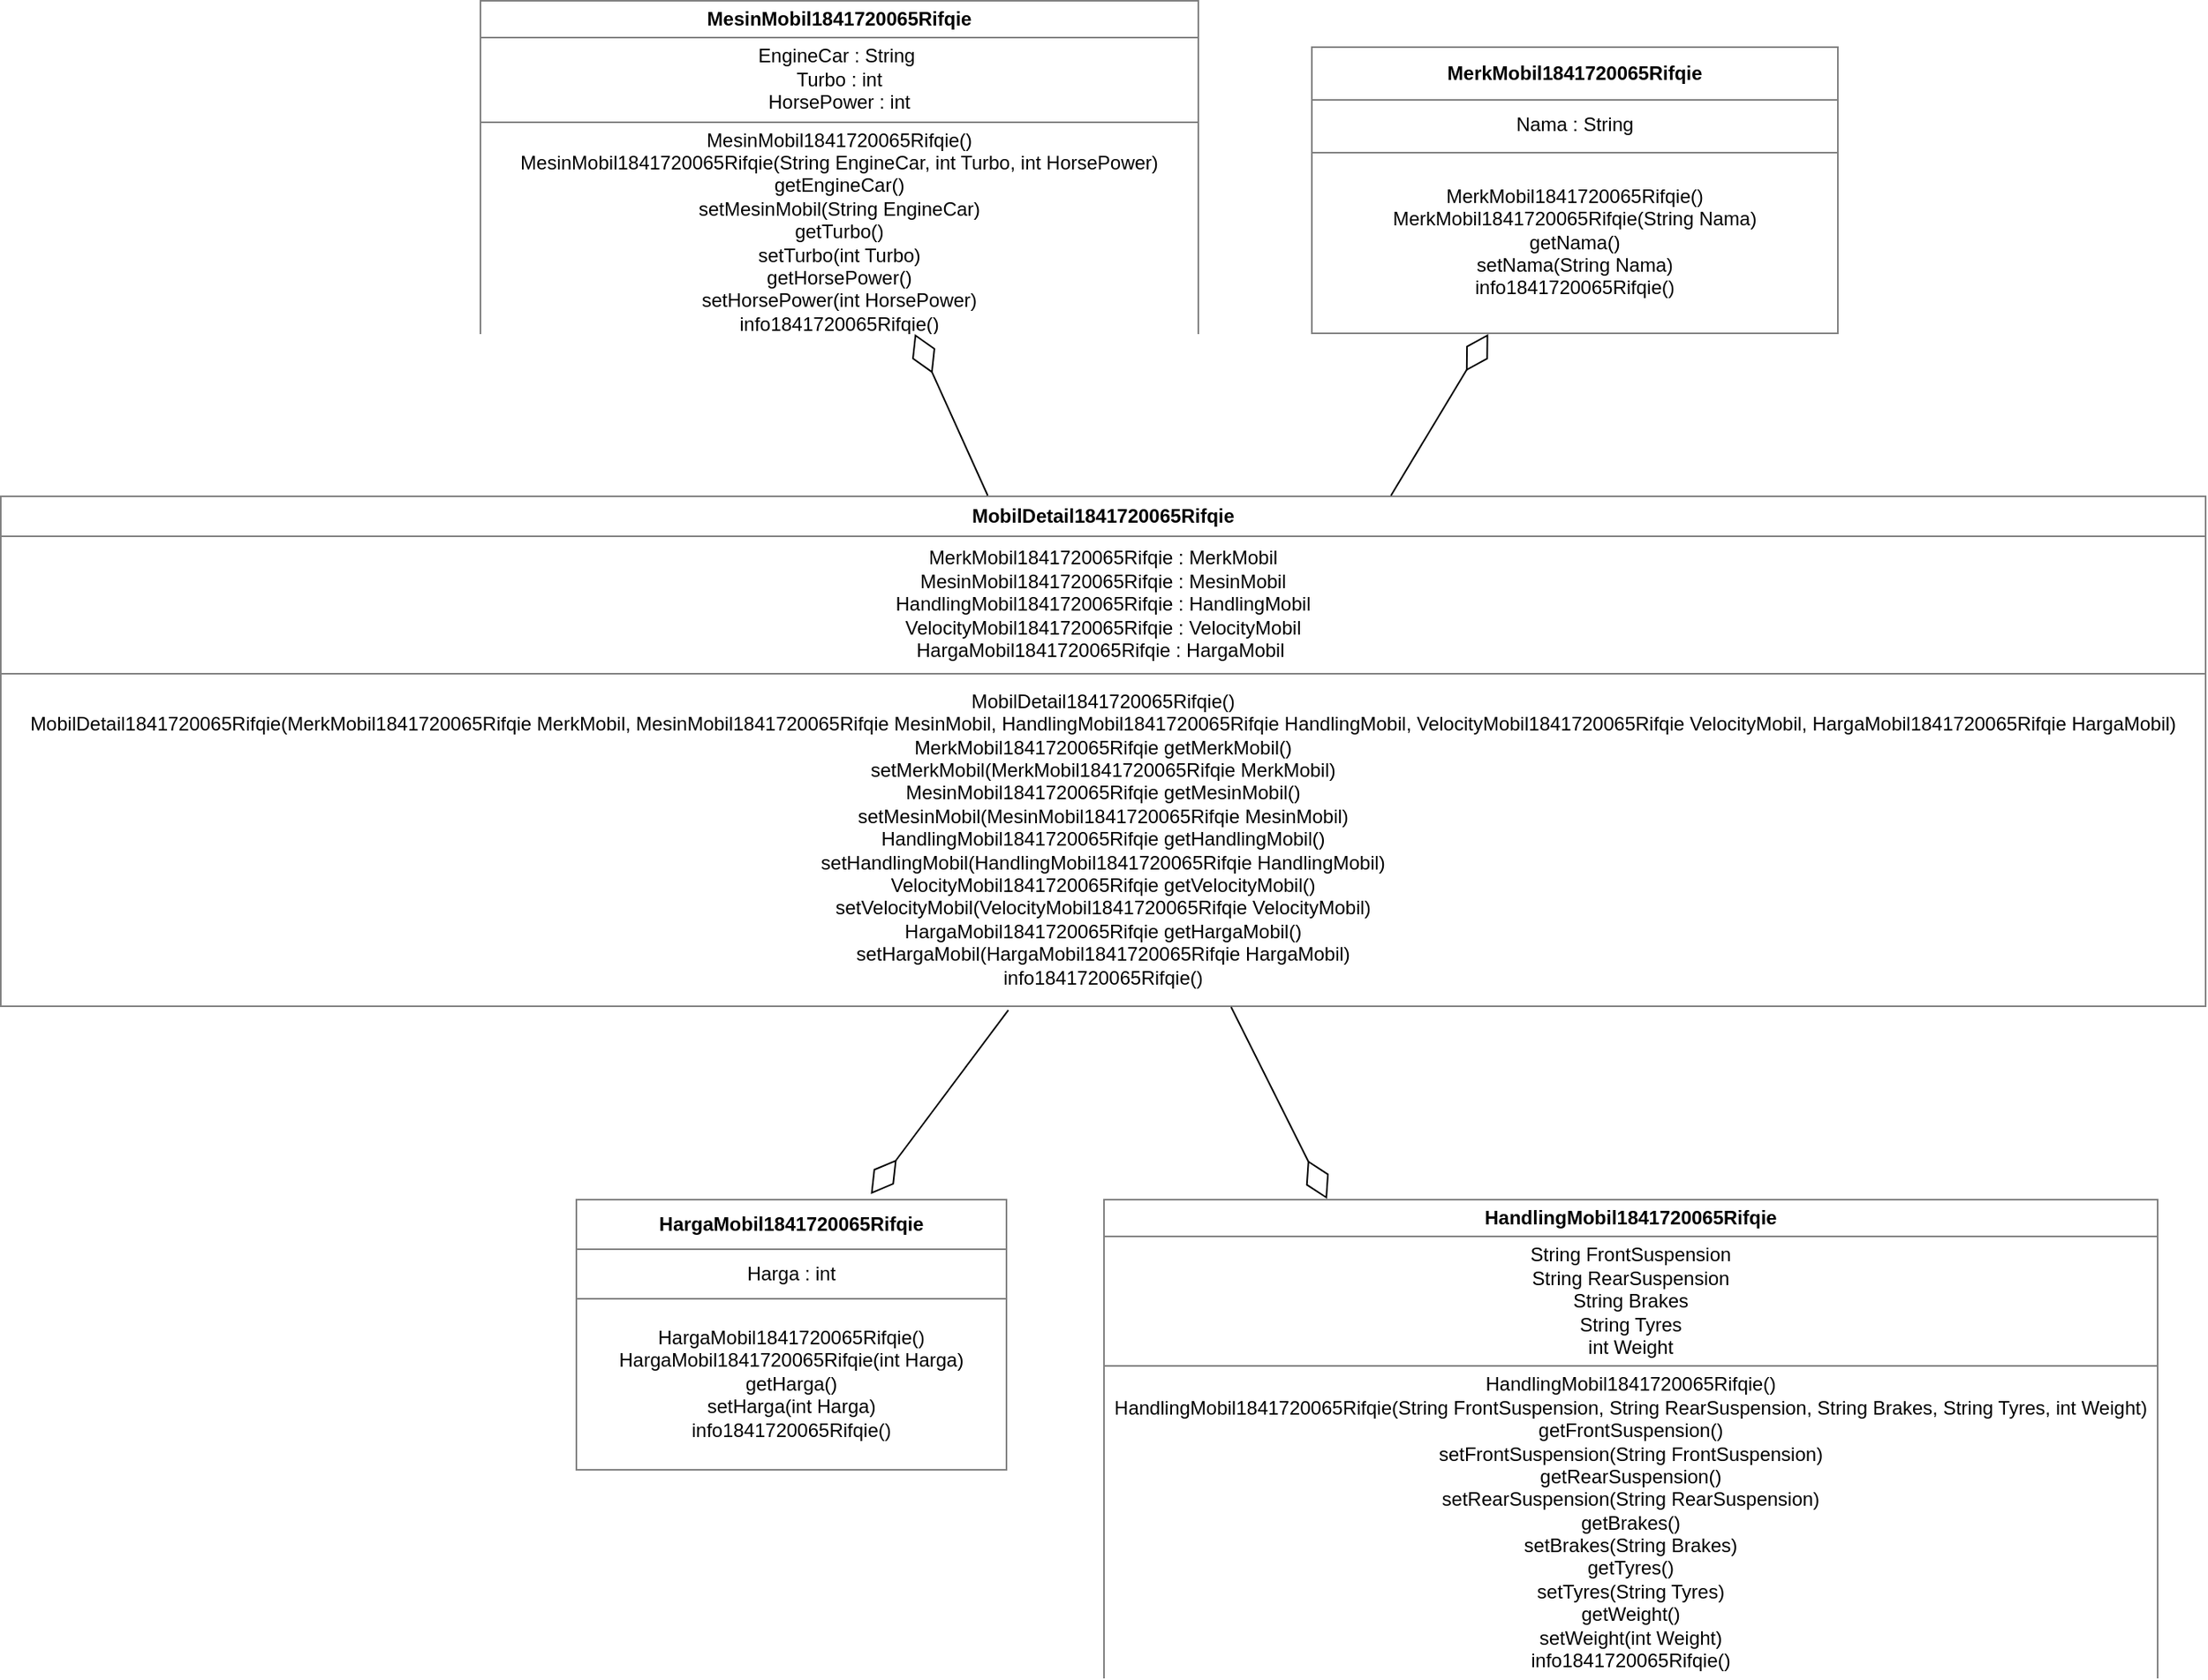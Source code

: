 <mxfile version="11.3.0" pages="1"><diagram id="959nCf00E1hCkICpy4ra" name="Page-1"><mxGraphModel dx="1280" dy="1677" grid="1" gridSize="10" guides="1" tooltips="1" connect="1" arrows="1" fold="1" page="1" pageScale="1" pageWidth="850" pageHeight="1100" math="0" shadow="0"><root><mxCell id="0"/><mxCell id="1" parent="0"/><mxCell id="NTfyeIXQbMhkXrguL9Ma-2" value="&lt;table border=&quot;1&quot; width=&quot;100%&quot; cellpadding=&quot;4&quot; style=&quot;width: 100% ; height: 100% ; border-collapse: collapse&quot;&gt;&lt;tbody&gt;&lt;tr&gt;&lt;th align=&quot;center&quot;&gt;MobilDetail1841720065Rifqie&lt;/th&gt;&lt;/tr&gt;&lt;tr&gt;&lt;td align=&quot;center&quot;&gt;MerkMobil1841720065Rifqie&amp;nbsp;: MerkMobil&lt;br&gt;MesinMobil1841720065Rifqie&amp;nbsp;: MesinMobil&lt;br&gt;HandlingMobil1841720065Rifqie&amp;nbsp;: HandlingMobil&lt;br&gt;VelocityMobil1841720065Rifqie&amp;nbsp;: VelocityMobil&lt;br&gt;HargaMobil1841720065Rifqie&amp;nbsp;: HargaMobil&amp;nbsp;&lt;br&gt;&lt;/td&gt;&lt;/tr&gt;&lt;tr&gt;&lt;td align=&quot;center&quot;&gt;MobilDetail1841720065Rifqie()&lt;br&gt;MobilDetail1841720065Rifqie(MerkMobil1841720065Rifqie MerkMobil, MesinMobil1841720065Rifqie MesinMobil, HandlingMobil1841720065Rifqie HandlingMobil, VelocityMobil1841720065Rifqie VelocityMobil, HargaMobil1841720065Rifqie HargaMobil)&lt;br&gt;MerkMobil1841720065Rifqie getMerkMobil()&lt;br&gt;setMerkMobil(MerkMobil1841720065Rifqie MerkMobil)&lt;br&gt;MesinMobil1841720065Rifqie getMesinMobil()&lt;br&gt;setMesinMobil(MesinMobil1841720065Rifqie MesinMobil)&lt;br&gt;HandlingMobil1841720065Rifqie getHandlingMobil()&lt;br&gt;setHandlingMobil(HandlingMobil1841720065Rifqie HandlingMobil)&lt;br&gt;VelocityMobil1841720065Rifqie getVelocityMobil()&lt;br&gt;setVelocityMobil(VelocityMobil1841720065Rifqie VelocityMobil)&lt;br&gt;HargaMobil1841720065Rifqie getHargaMobil()&lt;br&gt;setHargaMobil(HargaMobil1841720065Rifqie HargaMobil)&lt;br&gt;info1841720065Rifqie()&lt;br&gt;&lt;/td&gt;&lt;/tr&gt;&lt;/tbody&gt;&lt;/table&gt;" style="text;html=1;strokeColor=none;fillColor=none;overflow=fill;" vertex="1" parent="1"><mxGeometry x="-20" y="20" width="1380" height="320" as="geometry"/></mxCell><mxCell id="NTfyeIXQbMhkXrguL9Ma-4" value="" style="endArrow=diamondThin;endFill=0;endSize=24;html=1;" edge="1" parent="1" source="NTfyeIXQbMhkXrguL9Ma-2" target="NTfyeIXQbMhkXrguL9Ma-9"><mxGeometry width="160" relative="1" as="geometry"><mxPoint x="650" as="sourcePoint"/><mxPoint x="570" y="-60" as="targetPoint"/></mxGeometry></mxCell><mxCell id="NTfyeIXQbMhkXrguL9Ma-9" value="&lt;table border=&quot;1&quot; width=&quot;100%&quot; cellpadding=&quot;4&quot; style=&quot;width: 100% ; height: 100% ; border-collapse: collapse&quot;&gt;&lt;tbody&gt;&lt;tr&gt;&lt;th align=&quot;center&quot;&gt;MesinMobil1841720065Rifqie&lt;br&gt;&lt;/th&gt;&lt;/tr&gt;&lt;tr&gt;&lt;td align=&quot;center&quot;&gt;EngineCar : String&amp;nbsp;&lt;br&gt;Turbo : int&lt;br&gt;HorsePower : int&lt;br&gt;&lt;/td&gt;&lt;/tr&gt;&lt;tr&gt;&lt;td align=&quot;center&quot;&gt;MesinMobil1841720065Rifqie()&lt;br&gt;MesinMobil1841720065Rifqie(String EngineCar, int Turbo, int HorsePower)&lt;br&gt;getEngineCar()&lt;br&gt;setMesinMobil(String EngineCar)&lt;br&gt;getTurbo()&lt;br&gt;setTurbo(int Turbo)&lt;br&gt;getHorsePower()&lt;br&gt;setHorsePower(int HorsePower)&lt;br&gt;info1841720065Rifqie()&lt;br&gt;&lt;/td&gt;&lt;/tr&gt;&lt;/tbody&gt;&lt;/table&gt;" style="text;html=1;strokeColor=none;fillColor=none;overflow=fill;" vertex="1" parent="1"><mxGeometry x="280" y="-290" width="450" height="209" as="geometry"/></mxCell><mxCell id="NTfyeIXQbMhkXrguL9Ma-10" value="" style="endArrow=diamondThin;endFill=0;endSize=24;html=1;" edge="1" parent="1" target="NTfyeIXQbMhkXrguL9Ma-11"><mxGeometry width="160" relative="1" as="geometry"><mxPoint x="850" y="20" as="sourcePoint"/><mxPoint x="920" y="-80" as="targetPoint"/></mxGeometry></mxCell><mxCell id="NTfyeIXQbMhkXrguL9Ma-11" value="&lt;table border=&quot;1&quot; width=&quot;100%&quot; cellpadding=&quot;4&quot; style=&quot;width: 100% ; height: 100% ; border-collapse: collapse&quot;&gt;&lt;tbody&gt;&lt;tr&gt;&lt;th align=&quot;center&quot;&gt;MerkMobil1841720065Rifqie&lt;br&gt;&lt;/th&gt;&lt;/tr&gt;&lt;tr&gt;&lt;td align=&quot;center&quot;&gt;Nama : String&lt;br&gt;&lt;/td&gt;&lt;/tr&gt;&lt;tr&gt;&lt;td align=&quot;center&quot;&gt;MerkMobil1841720065Rifqie()&lt;br&gt;MerkMobil1841720065Rifqie(String Nama)&lt;br&gt;getNama()&lt;br&gt;setNama(String Nama)&lt;br&gt;info1841720065Rifqie()&lt;br&gt;&lt;/td&gt;&lt;/tr&gt;&lt;/tbody&gt;&lt;/table&gt;" style="text;html=1;strokeColor=none;fillColor=none;overflow=fill;" vertex="1" parent="1"><mxGeometry x="800" y="-261" width="330" height="180" as="geometry"/></mxCell><mxCell id="NTfyeIXQbMhkXrguL9Ma-12" value="&lt;table border=&quot;1&quot; width=&quot;100%&quot; cellpadding=&quot;4&quot; style=&quot;width: 100% ; height: 100% ; border-collapse: collapse&quot;&gt;&lt;tbody&gt;&lt;tr&gt;&lt;th align=&quot;center&quot;&gt;HargaMobil1841720065Rifqie&lt;br&gt;&lt;/th&gt;&lt;/tr&gt;&lt;tr&gt;&lt;td align=&quot;center&quot;&gt;Harga : int&lt;br&gt;&lt;/td&gt;&lt;/tr&gt;&lt;tr&gt;&lt;td align=&quot;center&quot;&gt;HargaMobil1841720065Rifqie()&lt;br&gt;HargaMobil1841720065Rifqie(int Harga)&lt;br&gt;getHarga()&lt;br&gt;setHarga(int Harga)&lt;br&gt;info1841720065Rifqie()&lt;br&gt;&lt;/td&gt;&lt;/tr&gt;&lt;/tbody&gt;&lt;/table&gt;" style="text;html=1;strokeColor=none;fillColor=none;overflow=fill;" vertex="1" parent="1"><mxGeometry x="340" y="460" width="270" height="170" as="geometry"/></mxCell><mxCell id="NTfyeIXQbMhkXrguL9Ma-13" value="&lt;table border=&quot;1&quot; width=&quot;100%&quot; cellpadding=&quot;4&quot; style=&quot;width: 100% ; height: 100% ; border-collapse: collapse&quot;&gt;&lt;tbody&gt;&lt;tr&gt;&lt;th align=&quot;center&quot;&gt;HandlingMobil1841720065Rifqie&lt;/th&gt;&lt;/tr&gt;&lt;tr&gt;&lt;td align=&quot;center&quot;&gt;String FrontSuspension&lt;br&gt;String RearSuspension&lt;br&gt;String Brakes&lt;br&gt;String Tyres&lt;br&gt;int Weight&lt;br&gt;&lt;/td&gt;&lt;/tr&gt;&lt;tr&gt;&lt;td align=&quot;center&quot;&gt;HandlingMobil1841720065Rifqie()&lt;br&gt;HandlingMobil1841720065Rifqie(String FrontSuspension, String RearSuspension, String Brakes, String Tyres, int Weight)&lt;br&gt;getFrontSuspension()&lt;br&gt;setFrontSuspension(String FrontSuspension)&lt;br&gt;getRearSuspension()&lt;br&gt;setRearSuspension(String RearSuspension)&lt;br&gt;getBrakes()&lt;br&gt;setBrakes(String Brakes)&lt;br&gt;getTyres()&lt;br&gt;setTyres(String Tyres)&lt;br&gt;getWeight()&lt;br&gt;setWeight(int Weight)&lt;br&gt;info1841720065Rifqie()&lt;br&gt;&lt;/td&gt;&lt;/tr&gt;&lt;/tbody&gt;&lt;/table&gt;" style="text;html=1;strokeColor=none;fillColor=none;overflow=fill;" vertex="1" parent="1"><mxGeometry x="669.833" y="460" width="660" height="300" as="geometry"/></mxCell><mxCell id="NTfyeIXQbMhkXrguL9Ma-14" value="" style="endArrow=diamondThin;endFill=0;endSize=24;html=1;exitX=0.457;exitY=1.006;exitDx=0;exitDy=0;entryX=0.684;entryY=-0.018;entryDx=0;entryDy=0;entryPerimeter=0;exitPerimeter=0;" edge="1" parent="1" source="NTfyeIXQbMhkXrguL9Ma-2" target="NTfyeIXQbMhkXrguL9Ma-12"><mxGeometry width="160" relative="1" as="geometry"><mxPoint x="682.77" y="460" as="sourcePoint"/><mxPoint x="570" y="410" as="targetPoint"/></mxGeometry></mxCell><mxCell id="NTfyeIXQbMhkXrguL9Ma-15" value="" style="endArrow=diamondThin;endFill=0;endSize=24;html=1;" edge="1" parent="1" source="NTfyeIXQbMhkXrguL9Ma-2"><mxGeometry width="160" relative="1" as="geometry"><mxPoint x="895.77" y="510.5" as="sourcePoint"/><mxPoint x="810" y="460" as="targetPoint"/></mxGeometry></mxCell></root></mxGraphModel></diagram></mxfile>